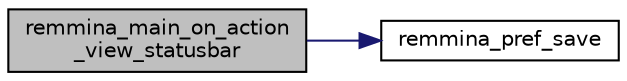 digraph "remmina_main_on_action_view_statusbar"
{
  edge [fontname="Helvetica",fontsize="10",labelfontname="Helvetica",labelfontsize="10"];
  node [fontname="Helvetica",fontsize="10",shape=record];
  rankdir="LR";
  Node4832 [label="remmina_main_on_action\l_view_statusbar",height=0.2,width=0.4,color="black", fillcolor="grey75", style="filled", fontcolor="black"];
  Node4832 -> Node4833 [color="midnightblue",fontsize="10",style="solid",fontname="Helvetica"];
  Node4833 [label="remmina_pref_save",height=0.2,width=0.4,color="black", fillcolor="white", style="filled",URL="$remmina__pref_8c.html#a1c614a5e7dc3cd415be6e0a926e26983"];
}

